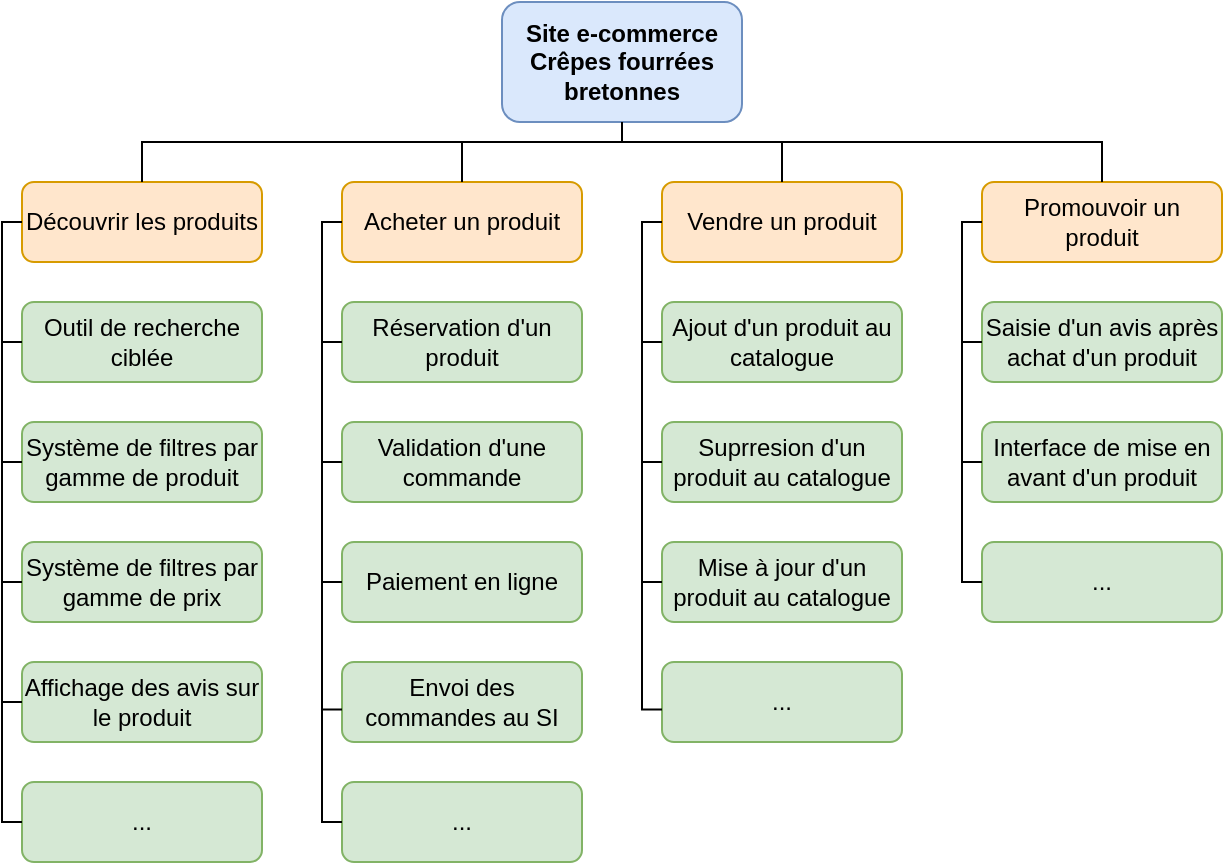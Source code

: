 <mxfile version="20.2.3" type="device" pages="4"><diagram id="FXu1Okgv-GRR500mgokP" name="PBS"><mxGraphModel dx="1185" dy="721" grid="1" gridSize="10" guides="1" tooltips="1" connect="1" arrows="1" fold="1" page="1" pageScale="1" pageWidth="1169" pageHeight="827" math="0" shadow="0"><root><mxCell id="0"/><mxCell id="1" parent="0"/><mxCell id="cLSeuIEjXvJpkNmahDrH-1" value="Site e-commerce Crêpes fourrées bretonnes" style="rounded=1;whiteSpace=wrap;html=1;fillColor=#dae8fc;strokeColor=#6c8ebf;fontStyle=1" vertex="1" parent="1"><mxGeometry x="480" y="110" width="120" height="60" as="geometry"/></mxCell><mxCell id="cLSeuIEjXvJpkNmahDrH-2" value="Découvrir les produits" style="rounded=1;whiteSpace=wrap;html=1;fillColor=#ffe6cc;strokeColor=#d79b00;" vertex="1" parent="1"><mxGeometry x="240" y="200" width="120" height="40" as="geometry"/></mxCell><mxCell id="cLSeuIEjXvJpkNmahDrH-3" value="Acheter un produit" style="rounded=1;whiteSpace=wrap;html=1;fillColor=#ffe6cc;strokeColor=#d79b00;" vertex="1" parent="1"><mxGeometry x="400" y="200" width="120" height="40" as="geometry"/></mxCell><mxCell id="cLSeuIEjXvJpkNmahDrH-4" value="Vendre un produit" style="rounded=1;whiteSpace=wrap;html=1;fillColor=#ffe6cc;strokeColor=#d79b00;" vertex="1" parent="1"><mxGeometry x="560" y="200" width="120" height="40" as="geometry"/></mxCell><mxCell id="cLSeuIEjXvJpkNmahDrH-5" value="Promouvoir un produit" style="rounded=1;whiteSpace=wrap;html=1;fillColor=#ffe6cc;strokeColor=#d79b00;" vertex="1" parent="1"><mxGeometry x="720" y="200" width="120" height="40" as="geometry"/></mxCell><mxCell id="cLSeuIEjXvJpkNmahDrH-6" value="Outil de recherche ciblée" style="rounded=1;whiteSpace=wrap;html=1;fillColor=#d5e8d4;strokeColor=#82b366;" vertex="1" parent="1"><mxGeometry x="240" y="260" width="120" height="40" as="geometry"/></mxCell><mxCell id="cLSeuIEjXvJpkNmahDrH-7" value="Système de filtres par gamme de produit" style="rounded=1;whiteSpace=wrap;html=1;fillColor=#d5e8d4;strokeColor=#82b366;" vertex="1" parent="1"><mxGeometry x="240" y="320" width="120" height="40" as="geometry"/></mxCell><mxCell id="cLSeuIEjXvJpkNmahDrH-10" value="Système de filtres par gamme de prix" style="rounded=1;whiteSpace=wrap;html=1;fillColor=#d5e8d4;strokeColor=#82b366;" vertex="1" parent="1"><mxGeometry x="240" y="380" width="120" height="40" as="geometry"/></mxCell><mxCell id="cLSeuIEjXvJpkNmahDrH-11" value="Réservation d'un produit" style="rounded=1;whiteSpace=wrap;html=1;fillColor=#d5e8d4;strokeColor=#82b366;" vertex="1" parent="1"><mxGeometry x="400" y="260" width="120" height="40" as="geometry"/></mxCell><mxCell id="cLSeuIEjXvJpkNmahDrH-12" value="Validation d'une commande" style="rounded=1;whiteSpace=wrap;html=1;fillColor=#d5e8d4;strokeColor=#82b366;" vertex="1" parent="1"><mxGeometry x="400" y="320" width="120" height="40" as="geometry"/></mxCell><mxCell id="cLSeuIEjXvJpkNmahDrH-13" value="Affichage des avis sur le produit" style="rounded=1;whiteSpace=wrap;html=1;fillColor=#d5e8d4;strokeColor=#82b366;" vertex="1" parent="1"><mxGeometry x="240" y="440" width="120" height="40" as="geometry"/></mxCell><mxCell id="cLSeuIEjXvJpkNmahDrH-14" value="..." style="rounded=1;whiteSpace=wrap;html=1;fillColor=#d5e8d4;strokeColor=#82b366;" vertex="1" parent="1"><mxGeometry x="240" y="500" width="120" height="40" as="geometry"/></mxCell><mxCell id="cLSeuIEjXvJpkNmahDrH-15" value="Paiement en ligne" style="rounded=1;whiteSpace=wrap;html=1;fillColor=#d5e8d4;strokeColor=#82b366;" vertex="1" parent="1"><mxGeometry x="400" y="380" width="120" height="40" as="geometry"/></mxCell><mxCell id="cLSeuIEjXvJpkNmahDrH-16" value="Envoi des commandes au SI" style="rounded=1;whiteSpace=wrap;html=1;fillColor=#d5e8d4;strokeColor=#82b366;" vertex="1" parent="1"><mxGeometry x="400" y="440" width="120" height="40" as="geometry"/></mxCell><mxCell id="cLSeuIEjXvJpkNmahDrH-17" value="Ajout d'un produit au catalogue" style="rounded=1;whiteSpace=wrap;html=1;fillColor=#d5e8d4;strokeColor=#82b366;" vertex="1" parent="1"><mxGeometry x="560" y="260" width="120" height="40" as="geometry"/></mxCell><mxCell id="cLSeuIEjXvJpkNmahDrH-18" value="Suprresion d'un produit au catalogue" style="rounded=1;whiteSpace=wrap;html=1;fillColor=#d5e8d4;strokeColor=#82b366;" vertex="1" parent="1"><mxGeometry x="560" y="320" width="120" height="40" as="geometry"/></mxCell><mxCell id="cLSeuIEjXvJpkNmahDrH-19" value="Mise à jour d'un produit au catalogue" style="rounded=1;whiteSpace=wrap;html=1;fillColor=#d5e8d4;strokeColor=#82b366;" vertex="1" parent="1"><mxGeometry x="560" y="380" width="120" height="40" as="geometry"/></mxCell><mxCell id="cLSeuIEjXvJpkNmahDrH-20" value="..." style="rounded=1;whiteSpace=wrap;html=1;fillColor=#d5e8d4;strokeColor=#82b366;" vertex="1" parent="1"><mxGeometry x="400" y="500" width="120" height="40" as="geometry"/></mxCell><mxCell id="cLSeuIEjXvJpkNmahDrH-21" value="..." style="rounded=1;whiteSpace=wrap;html=1;fillColor=#d5e8d4;strokeColor=#82b366;" vertex="1" parent="1"><mxGeometry x="560" y="440" width="120" height="40" as="geometry"/></mxCell><mxCell id="cLSeuIEjXvJpkNmahDrH-22" value="Saisie d'un avis après achat d'un produit" style="rounded=1;whiteSpace=wrap;html=1;fillColor=#d5e8d4;strokeColor=#82b366;" vertex="1" parent="1"><mxGeometry x="720" y="260" width="120" height="40" as="geometry"/></mxCell><mxCell id="cLSeuIEjXvJpkNmahDrH-23" value="Interface de mise en avant d'un produit" style="rounded=1;whiteSpace=wrap;html=1;fillColor=#d5e8d4;strokeColor=#82b366;" vertex="1" parent="1"><mxGeometry x="720" y="320" width="120" height="40" as="geometry"/></mxCell><mxCell id="cLSeuIEjXvJpkNmahDrH-24" value="..." style="rounded=1;whiteSpace=wrap;html=1;fillColor=#d5e8d4;strokeColor=#82b366;" vertex="1" parent="1"><mxGeometry x="720" y="380" width="120" height="40" as="geometry"/></mxCell><mxCell id="cLSeuIEjXvJpkNmahDrH-30" value="" style="group" vertex="1" connectable="0" parent="1"><mxGeometry x="230" y="220" height="300" as="geometry"/></mxCell><mxCell id="cLSeuIEjXvJpkNmahDrH-25" value="" style="endArrow=none;html=1;rounded=0;exitX=0;exitY=0.5;exitDx=0;exitDy=0;" edge="1" parent="cLSeuIEjXvJpkNmahDrH-30" source="cLSeuIEjXvJpkNmahDrH-6"><mxGeometry width="50" height="50" relative="1" as="geometry"><mxPoint x="10" y="75" as="sourcePoint"/><mxPoint x="10" as="targetPoint"/><Array as="points"><mxPoint y="60"/><mxPoint/></Array></mxGeometry></mxCell><mxCell id="cLSeuIEjXvJpkNmahDrH-26" value="" style="endArrow=none;html=1;rounded=0;exitX=0;exitY=0.5;exitDx=0;exitDy=0;" edge="1" parent="cLSeuIEjXvJpkNmahDrH-30" source="cLSeuIEjXvJpkNmahDrH-7"><mxGeometry width="50" height="50" relative="1" as="geometry"><mxPoint x="10" y="75" as="sourcePoint"/><mxPoint x="10" as="targetPoint"/><Array as="points"><mxPoint y="120"/><mxPoint/></Array></mxGeometry></mxCell><mxCell id="cLSeuIEjXvJpkNmahDrH-27" value="" style="endArrow=none;html=1;rounded=0;exitX=0;exitY=0.5;exitDx=0;exitDy=0;" edge="1" parent="cLSeuIEjXvJpkNmahDrH-30" source="cLSeuIEjXvJpkNmahDrH-10"><mxGeometry width="50" height="50" relative="1" as="geometry"><mxPoint x="10" y="131.25" as="sourcePoint"/><mxPoint x="10" as="targetPoint"/><Array as="points"><mxPoint y="180"/><mxPoint/></Array></mxGeometry></mxCell><mxCell id="cLSeuIEjXvJpkNmahDrH-28" value="" style="endArrow=none;html=1;rounded=0;exitX=0;exitY=0.5;exitDx=0;exitDy=0;" edge="1" parent="cLSeuIEjXvJpkNmahDrH-30" source="cLSeuIEjXvJpkNmahDrH-13"><mxGeometry width="50" height="50" relative="1" as="geometry"><mxPoint x="10" y="187.5" as="sourcePoint"/><mxPoint x="10" as="targetPoint"/><Array as="points"><mxPoint y="240"/><mxPoint/></Array></mxGeometry></mxCell><mxCell id="cLSeuIEjXvJpkNmahDrH-29" value="" style="endArrow=none;html=1;rounded=0;exitX=0;exitY=0.5;exitDx=0;exitDy=0;" edge="1" parent="cLSeuIEjXvJpkNmahDrH-30" source="cLSeuIEjXvJpkNmahDrH-14"><mxGeometry width="50" height="50" relative="1" as="geometry"><mxPoint x="10" y="243.75" as="sourcePoint"/><mxPoint x="10" as="targetPoint"/><Array as="points"><mxPoint y="300"/><mxPoint/></Array></mxGeometry></mxCell><mxCell id="cLSeuIEjXvJpkNmahDrH-31" value="" style="group" vertex="1" connectable="0" parent="1"><mxGeometry x="390" y="220" height="300" as="geometry"/></mxCell><mxCell id="cLSeuIEjXvJpkNmahDrH-32" value="" style="endArrow=none;html=1;rounded=0;exitX=0;exitY=0.5;exitDx=0;exitDy=0;" edge="1" parent="cLSeuIEjXvJpkNmahDrH-31" source="cLSeuIEjXvJpkNmahDrH-11"><mxGeometry width="50" height="50" relative="1" as="geometry"><mxPoint x="10" y="75" as="sourcePoint"/><mxPoint x="10" as="targetPoint"/><Array as="points"><mxPoint y="60"/><mxPoint/></Array></mxGeometry></mxCell><mxCell id="cLSeuIEjXvJpkNmahDrH-33" value="" style="endArrow=none;html=1;rounded=0;exitX=0;exitY=0.5;exitDx=0;exitDy=0;" edge="1" parent="cLSeuIEjXvJpkNmahDrH-31" source="cLSeuIEjXvJpkNmahDrH-12"><mxGeometry width="50" height="50" relative="1" as="geometry"><mxPoint x="10" y="75" as="sourcePoint"/><mxPoint x="10" as="targetPoint"/><Array as="points"><mxPoint y="120"/><mxPoint/></Array></mxGeometry></mxCell><mxCell id="cLSeuIEjXvJpkNmahDrH-34" value="" style="endArrow=none;html=1;rounded=0;exitX=0;exitY=0.5;exitDx=0;exitDy=0;" edge="1" parent="cLSeuIEjXvJpkNmahDrH-31" source="cLSeuIEjXvJpkNmahDrH-15"><mxGeometry width="50" height="50" relative="1" as="geometry"><mxPoint x="10" y="131.25" as="sourcePoint"/><mxPoint x="10" as="targetPoint"/><Array as="points"><mxPoint y="180"/><mxPoint/></Array></mxGeometry></mxCell><mxCell id="cLSeuIEjXvJpkNmahDrH-35" value="" style="endArrow=none;html=1;rounded=0;" edge="1" parent="cLSeuIEjXvJpkNmahDrH-31"><mxGeometry width="50" height="50" relative="1" as="geometry"><mxPoint x="10" y="243.75" as="sourcePoint"/><mxPoint x="10" as="targetPoint"/><Array as="points"><mxPoint y="243.75"/><mxPoint/></Array></mxGeometry></mxCell><mxCell id="cLSeuIEjXvJpkNmahDrH-36" value="" style="endArrow=none;html=1;rounded=0;exitX=0;exitY=0.5;exitDx=0;exitDy=0;" edge="1" parent="cLSeuIEjXvJpkNmahDrH-31" source="cLSeuIEjXvJpkNmahDrH-20"><mxGeometry width="50" height="50" relative="1" as="geometry"><mxPoint x="10" y="243.75" as="sourcePoint"/><mxPoint x="10" as="targetPoint"/><Array as="points"><mxPoint y="300"/><mxPoint/></Array></mxGeometry></mxCell><mxCell id="cLSeuIEjXvJpkNmahDrH-37" value="" style="group" vertex="1" connectable="0" parent="1"><mxGeometry x="550" y="220" height="300" as="geometry"/></mxCell><mxCell id="cLSeuIEjXvJpkNmahDrH-43" value="" style="group" vertex="1" connectable="0" parent="cLSeuIEjXvJpkNmahDrH-37"><mxGeometry height="243.75" as="geometry"/></mxCell><mxCell id="cLSeuIEjXvJpkNmahDrH-38" value="" style="endArrow=none;html=1;rounded=0;exitX=0;exitY=0.5;exitDx=0;exitDy=0;" edge="1" parent="cLSeuIEjXvJpkNmahDrH-43" source="cLSeuIEjXvJpkNmahDrH-17"><mxGeometry width="50" height="50" relative="1" as="geometry"><mxPoint x="10" y="75" as="sourcePoint"/><mxPoint x="10" as="targetPoint"/><Array as="points"><mxPoint y="60"/><mxPoint/></Array></mxGeometry></mxCell><mxCell id="cLSeuIEjXvJpkNmahDrH-39" value="" style="endArrow=none;html=1;rounded=0;exitX=0;exitY=0.5;exitDx=0;exitDy=0;" edge="1" parent="cLSeuIEjXvJpkNmahDrH-43" source="cLSeuIEjXvJpkNmahDrH-18"><mxGeometry width="50" height="50" relative="1" as="geometry"><mxPoint x="10" y="75" as="sourcePoint"/><mxPoint x="10" as="targetPoint"/><Array as="points"><mxPoint y="120"/><mxPoint/></Array></mxGeometry></mxCell><mxCell id="cLSeuIEjXvJpkNmahDrH-40" value="" style="endArrow=none;html=1;rounded=0;exitX=0;exitY=0.5;exitDx=0;exitDy=0;" edge="1" parent="cLSeuIEjXvJpkNmahDrH-43" source="cLSeuIEjXvJpkNmahDrH-19"><mxGeometry width="50" height="50" relative="1" as="geometry"><mxPoint x="10" y="131.25" as="sourcePoint"/><mxPoint x="10" as="targetPoint"/><Array as="points"><mxPoint y="180"/><mxPoint/></Array></mxGeometry></mxCell><mxCell id="cLSeuIEjXvJpkNmahDrH-41" value="" style="endArrow=none;html=1;rounded=0;" edge="1" parent="cLSeuIEjXvJpkNmahDrH-43"><mxGeometry width="50" height="50" relative="1" as="geometry"><mxPoint x="10" y="243.75" as="sourcePoint"/><mxPoint x="10" as="targetPoint"/><Array as="points"><mxPoint y="243.75"/><mxPoint/></Array></mxGeometry></mxCell><mxCell id="cLSeuIEjXvJpkNmahDrH-44" value="" style="group" vertex="1" connectable="0" parent="1"><mxGeometry x="710" y="220" height="240" as="geometry"/></mxCell><mxCell id="cLSeuIEjXvJpkNmahDrH-45" value="" style="endArrow=none;html=1;rounded=0;exitX=0;exitY=0.5;exitDx=0;exitDy=0;" edge="1" parent="cLSeuIEjXvJpkNmahDrH-44" source="cLSeuIEjXvJpkNmahDrH-22"><mxGeometry width="50" height="50" relative="1" as="geometry"><mxPoint x="10" y="73.846" as="sourcePoint"/><mxPoint x="10" as="targetPoint"/><Array as="points"><mxPoint y="60"/><mxPoint/></Array></mxGeometry></mxCell><mxCell id="cLSeuIEjXvJpkNmahDrH-46" value="" style="endArrow=none;html=1;rounded=0;exitX=0;exitY=0.5;exitDx=0;exitDy=0;" edge="1" parent="cLSeuIEjXvJpkNmahDrH-44" source="cLSeuIEjXvJpkNmahDrH-23"><mxGeometry width="50" height="50" relative="1" as="geometry"><mxPoint x="10" y="73.846" as="sourcePoint"/><mxPoint x="10" as="targetPoint"/><Array as="points"><mxPoint y="120"/><mxPoint/></Array></mxGeometry></mxCell><mxCell id="cLSeuIEjXvJpkNmahDrH-47" value="" style="endArrow=none;html=1;rounded=0;exitX=0;exitY=0.5;exitDx=0;exitDy=0;" edge="1" parent="cLSeuIEjXvJpkNmahDrH-44" source="cLSeuIEjXvJpkNmahDrH-24"><mxGeometry width="50" height="50" relative="1" as="geometry"><mxPoint x="10" y="129.231" as="sourcePoint"/><mxPoint x="10" as="targetPoint"/><Array as="points"><mxPoint y="180"/><mxPoint/></Array></mxGeometry></mxCell><mxCell id="cLSeuIEjXvJpkNmahDrH-49" value="" style="endArrow=none;html=1;rounded=0;exitX=0.5;exitY=0;exitDx=0;exitDy=0;" edge="1" parent="1" source="cLSeuIEjXvJpkNmahDrH-2"><mxGeometry width="50" height="50" relative="1" as="geometry"><mxPoint x="490" y="220" as="sourcePoint"/><mxPoint x="540" y="170" as="targetPoint"/><Array as="points"><mxPoint x="300" y="180"/><mxPoint x="540" y="180"/></Array></mxGeometry></mxCell><mxCell id="cLSeuIEjXvJpkNmahDrH-50" value="" style="endArrow=none;html=1;rounded=0;exitX=0.5;exitY=0;exitDx=0;exitDy=0;entryX=0.5;entryY=1;entryDx=0;entryDy=0;" edge="1" parent="1" source="cLSeuIEjXvJpkNmahDrH-3" target="cLSeuIEjXvJpkNmahDrH-1"><mxGeometry width="50" height="50" relative="1" as="geometry"><mxPoint x="310" y="210.0" as="sourcePoint"/><mxPoint x="550" y="180.0" as="targetPoint"/><Array as="points"><mxPoint x="460" y="180"/><mxPoint x="540" y="180"/></Array></mxGeometry></mxCell><mxCell id="cLSeuIEjXvJpkNmahDrH-51" value="" style="endArrow=none;html=1;rounded=0;exitX=0.5;exitY=0;exitDx=0;exitDy=0;entryX=0.5;entryY=1;entryDx=0;entryDy=0;" edge="1" parent="1" source="cLSeuIEjXvJpkNmahDrH-4" target="cLSeuIEjXvJpkNmahDrH-1"><mxGeometry width="50" height="50" relative="1" as="geometry"><mxPoint x="470" y="210.0" as="sourcePoint"/><mxPoint x="550" y="180.0" as="targetPoint"/><Array as="points"><mxPoint x="620" y="180"/><mxPoint x="540" y="180"/></Array></mxGeometry></mxCell><mxCell id="cLSeuIEjXvJpkNmahDrH-52" value="" style="endArrow=none;html=1;rounded=0;exitX=0.5;exitY=0;exitDx=0;exitDy=0;entryX=0.5;entryY=1;entryDx=0;entryDy=0;" edge="1" parent="1" source="cLSeuIEjXvJpkNmahDrH-5" target="cLSeuIEjXvJpkNmahDrH-1"><mxGeometry width="50" height="50" relative="1" as="geometry"><mxPoint x="310" y="210.0" as="sourcePoint"/><mxPoint x="550" y="180.0" as="targetPoint"/><Array as="points"><mxPoint x="780" y="180"/><mxPoint x="540" y="180"/></Array></mxGeometry></mxCell></root></mxGraphModel></diagram><diagram name="PBS2" id="t1RvUasrUrlNLqk_KX1j"><mxGraphModel dx="1422" dy="865" grid="1" gridSize="10" guides="1" tooltips="1" connect="1" arrows="1" fold="1" page="1" pageScale="1" pageWidth="1169" pageHeight="827" math="0" shadow="0"><root><mxCell id="hCXJ6ah9IToAHtxOzkjL-0"/><mxCell id="hCXJ6ah9IToAHtxOzkjL-1" parent="hCXJ6ah9IToAHtxOzkjL-0"/><mxCell id="hCXJ6ah9IToAHtxOzkjL-2" value="Site e-commerce Crêpes fourrées bretonnes" style="rounded=1;whiteSpace=wrap;html=1;fillColor=#dae8fc;strokeColor=#6c8ebf;fontStyle=1" vertex="1" parent="hCXJ6ah9IToAHtxOzkjL-1"><mxGeometry x="480" y="110" width="120" height="60" as="geometry"/></mxCell><mxCell id="hCXJ6ah9IToAHtxOzkjL-3" value="Page d'accueil" style="rounded=1;whiteSpace=wrap;html=1;fillColor=#ffe6cc;strokeColor=#d79b00;" vertex="1" parent="hCXJ6ah9IToAHtxOzkjL-1"><mxGeometry x="240" y="200" width="120" height="40" as="geometry"/></mxCell><mxCell id="hCXJ6ah9IToAHtxOzkjL-4" value="Catalogue" style="rounded=1;whiteSpace=wrap;html=1;fillColor=#ffe6cc;strokeColor=#d79b00;" vertex="1" parent="hCXJ6ah9IToAHtxOzkjL-1"><mxGeometry x="400" y="200" width="120" height="40" as="geometry"/></mxCell><mxCell id="hCXJ6ah9IToAHtxOzkjL-5" value="Moteur de recherche" style="rounded=1;whiteSpace=wrap;html=1;fillColor=#ffe6cc;strokeColor=#d79b00;" vertex="1" parent="hCXJ6ah9IToAHtxOzkjL-1"><mxGeometry x="560" y="200" width="120" height="40" as="geometry"/></mxCell><mxCell id="hCXJ6ah9IToAHtxOzkjL-6" value="Système de paiement" style="rounded=1;whiteSpace=wrap;html=1;fillColor=#ffe6cc;strokeColor=#d79b00;" vertex="1" parent="hCXJ6ah9IToAHtxOzkjL-1"><mxGeometry x="720" y="200" width="120" height="40" as="geometry"/></mxCell><mxCell id="hCXJ6ah9IToAHtxOzkjL-7" value="Les nouveautés" style="rounded=1;whiteSpace=wrap;html=1;fillColor=#d5e8d4;strokeColor=#82b366;" vertex="1" parent="hCXJ6ah9IToAHtxOzkjL-1"><mxGeometry x="240" y="260" width="120" height="40" as="geometry"/></mxCell><mxCell id="hCXJ6ah9IToAHtxOzkjL-8" value="Les offres du moment" style="rounded=1;whiteSpace=wrap;html=1;fillColor=#d5e8d4;strokeColor=#82b366;" vertex="1" parent="hCXJ6ah9IToAHtxOzkjL-1"><mxGeometry x="240" y="320" width="120" height="40" as="geometry"/></mxCell><mxCell id="hCXJ6ah9IToAHtxOzkjL-9" value="Les meilleures ventes" style="rounded=1;whiteSpace=wrap;html=1;fillColor=#d5e8d4;strokeColor=#82b366;" vertex="1" parent="hCXJ6ah9IToAHtxOzkjL-1"><mxGeometry x="240" y="380" width="120" height="40" as="geometry"/></mxCell><mxCell id="hCXJ6ah9IToAHtxOzkjL-10" value="Réserver dun produit" style="rounded=1;whiteSpace=wrap;html=1;fillColor=#d5e8d4;strokeColor=#82b366;" vertex="1" parent="hCXJ6ah9IToAHtxOzkjL-1"><mxGeometry x="400" y="260" width="120" height="40" as="geometry"/></mxCell><mxCell id="hCXJ6ah9IToAHtxOzkjL-11" value="Ajout d'un produit" style="rounded=1;whiteSpace=wrap;html=1;fillColor=#d5e8d4;strokeColor=#82b366;" vertex="1" parent="hCXJ6ah9IToAHtxOzkjL-1"><mxGeometry x="400" y="320" width="120" height="40" as="geometry"/></mxCell><mxCell id="hCXJ6ah9IToAHtxOzkjL-12" value="Les meilleurs avis" style="rounded=1;whiteSpace=wrap;html=1;fillColor=#d5e8d4;strokeColor=#82b366;" vertex="1" parent="hCXJ6ah9IToAHtxOzkjL-1"><mxGeometry x="240" y="440" width="120" height="40" as="geometry"/></mxCell><mxCell id="hCXJ6ah9IToAHtxOzkjL-13" value="..." style="rounded=1;whiteSpace=wrap;html=1;fillColor=#d5e8d4;strokeColor=#82b366;" vertex="1" parent="hCXJ6ah9IToAHtxOzkjL-1"><mxGeometry x="240" y="500" width="120" height="40" as="geometry"/></mxCell><mxCell id="hCXJ6ah9IToAHtxOzkjL-14" value="Suppression d'un produit" style="rounded=1;whiteSpace=wrap;html=1;fillColor=#d5e8d4;strokeColor=#82b366;" vertex="1" parent="hCXJ6ah9IToAHtxOzkjL-1"><mxGeometry x="400" y="380" width="120" height="40" as="geometry"/></mxCell><mxCell id="hCXJ6ah9IToAHtxOzkjL-15" value="Mise à jour d'un produit au catalogue" style="rounded=1;whiteSpace=wrap;html=1;fillColor=#d5e8d4;strokeColor=#82b366;" vertex="1" parent="hCXJ6ah9IToAHtxOzkjL-1"><mxGeometry x="400" y="440" width="120" height="40" as="geometry"/></mxCell><mxCell id="hCXJ6ah9IToAHtxOzkjL-16" value="Outil de recherche ciblée" style="rounded=1;whiteSpace=wrap;html=1;fillColor=#d5e8d4;strokeColor=#82b366;" vertex="1" parent="hCXJ6ah9IToAHtxOzkjL-1"><mxGeometry x="560" y="260" width="120" height="40" as="geometry"/></mxCell><mxCell id="hCXJ6ah9IToAHtxOzkjL-17" value="Système de filtres par gamme de produit" style="rounded=1;whiteSpace=wrap;html=1;fillColor=#d5e8d4;strokeColor=#82b366;" vertex="1" parent="hCXJ6ah9IToAHtxOzkjL-1"><mxGeometry x="560" y="320" width="120" height="40" as="geometry"/></mxCell><mxCell id="hCXJ6ah9IToAHtxOzkjL-18" value="Système de filtres par gamme de prix" style="rounded=1;whiteSpace=wrap;html=1;fillColor=#d5e8d4;strokeColor=#82b366;" vertex="1" parent="hCXJ6ah9IToAHtxOzkjL-1"><mxGeometry x="560" y="380" width="120" height="40" as="geometry"/></mxCell><mxCell id="hCXJ6ah9IToAHtxOzkjL-19" value="..." style="rounded=1;whiteSpace=wrap;html=1;fillColor=#d5e8d4;strokeColor=#82b366;" vertex="1" parent="hCXJ6ah9IToAHtxOzkjL-1"><mxGeometry x="400" y="500" width="120" height="40" as="geometry"/></mxCell><mxCell id="hCXJ6ah9IToAHtxOzkjL-20" value="..." style="rounded=1;whiteSpace=wrap;html=1;fillColor=#d5e8d4;strokeColor=#82b366;" vertex="1" parent="hCXJ6ah9IToAHtxOzkjL-1"><mxGeometry x="560" y="440" width="120" height="40" as="geometry"/></mxCell><mxCell id="hCXJ6ah9IToAHtxOzkjL-21" value="Paiement en ligne sécurisé" style="rounded=1;whiteSpace=wrap;html=1;fillColor=#d5e8d4;strokeColor=#82b366;" vertex="1" parent="hCXJ6ah9IToAHtxOzkjL-1"><mxGeometry x="720" y="260" width="120" height="40" as="geometry"/></mxCell><mxCell id="hCXJ6ah9IToAHtxOzkjL-22" value="Paiement par virement bancaire" style="rounded=1;whiteSpace=wrap;html=1;fillColor=#d5e8d4;strokeColor=#82b366;" vertex="1" parent="hCXJ6ah9IToAHtxOzkjL-1"><mxGeometry x="720" y="320" width="120" height="40" as="geometry"/></mxCell><mxCell id="hCXJ6ah9IToAHtxOzkjL-23" value="..." style="rounded=1;whiteSpace=wrap;html=1;fillColor=#d5e8d4;strokeColor=#82b366;" vertex="1" parent="hCXJ6ah9IToAHtxOzkjL-1"><mxGeometry x="720" y="380" width="120" height="40" as="geometry"/></mxCell><mxCell id="hCXJ6ah9IToAHtxOzkjL-24" value="" style="group" vertex="1" connectable="0" parent="hCXJ6ah9IToAHtxOzkjL-1"><mxGeometry x="230" y="220" height="300" as="geometry"/></mxCell><mxCell id="hCXJ6ah9IToAHtxOzkjL-25" value="" style="endArrow=none;html=1;rounded=0;exitX=0;exitY=0.5;exitDx=0;exitDy=0;" edge="1" parent="hCXJ6ah9IToAHtxOzkjL-24" source="hCXJ6ah9IToAHtxOzkjL-7"><mxGeometry width="50" height="50" relative="1" as="geometry"><mxPoint x="10" y="75" as="sourcePoint"/><mxPoint x="10" as="targetPoint"/><Array as="points"><mxPoint y="60"/><mxPoint/></Array></mxGeometry></mxCell><mxCell id="hCXJ6ah9IToAHtxOzkjL-26" value="" style="endArrow=none;html=1;rounded=0;exitX=0;exitY=0.5;exitDx=0;exitDy=0;" edge="1" parent="hCXJ6ah9IToAHtxOzkjL-24" source="hCXJ6ah9IToAHtxOzkjL-8"><mxGeometry width="50" height="50" relative="1" as="geometry"><mxPoint x="10" y="75" as="sourcePoint"/><mxPoint x="10" as="targetPoint"/><Array as="points"><mxPoint y="120"/><mxPoint/></Array></mxGeometry></mxCell><mxCell id="hCXJ6ah9IToAHtxOzkjL-27" value="" style="endArrow=none;html=1;rounded=0;exitX=0;exitY=0.5;exitDx=0;exitDy=0;" edge="1" parent="hCXJ6ah9IToAHtxOzkjL-24" source="hCXJ6ah9IToAHtxOzkjL-9"><mxGeometry width="50" height="50" relative="1" as="geometry"><mxPoint x="10" y="131.25" as="sourcePoint"/><mxPoint x="10" as="targetPoint"/><Array as="points"><mxPoint y="180"/><mxPoint/></Array></mxGeometry></mxCell><mxCell id="hCXJ6ah9IToAHtxOzkjL-28" value="" style="endArrow=none;html=1;rounded=0;exitX=0;exitY=0.5;exitDx=0;exitDy=0;" edge="1" parent="hCXJ6ah9IToAHtxOzkjL-24" source="hCXJ6ah9IToAHtxOzkjL-12"><mxGeometry width="50" height="50" relative="1" as="geometry"><mxPoint x="10" y="187.5" as="sourcePoint"/><mxPoint x="10" as="targetPoint"/><Array as="points"><mxPoint y="240"/><mxPoint/></Array></mxGeometry></mxCell><mxCell id="hCXJ6ah9IToAHtxOzkjL-29" value="" style="endArrow=none;html=1;rounded=0;exitX=0;exitY=0.5;exitDx=0;exitDy=0;" edge="1" parent="hCXJ6ah9IToAHtxOzkjL-24" source="hCXJ6ah9IToAHtxOzkjL-13"><mxGeometry width="50" height="50" relative="1" as="geometry"><mxPoint x="10" y="243.75" as="sourcePoint"/><mxPoint x="10" as="targetPoint"/><Array as="points"><mxPoint y="300"/><mxPoint/></Array></mxGeometry></mxCell><mxCell id="hCXJ6ah9IToAHtxOzkjL-30" value="" style="group" vertex="1" connectable="0" parent="hCXJ6ah9IToAHtxOzkjL-1"><mxGeometry x="390" y="220" height="300" as="geometry"/></mxCell><mxCell id="hCXJ6ah9IToAHtxOzkjL-31" value="" style="endArrow=none;html=1;rounded=0;exitX=0;exitY=0.5;exitDx=0;exitDy=0;" edge="1" parent="hCXJ6ah9IToAHtxOzkjL-30" source="hCXJ6ah9IToAHtxOzkjL-10"><mxGeometry width="50" height="50" relative="1" as="geometry"><mxPoint x="10" y="75" as="sourcePoint"/><mxPoint x="10" as="targetPoint"/><Array as="points"><mxPoint y="60"/><mxPoint/></Array></mxGeometry></mxCell><mxCell id="hCXJ6ah9IToAHtxOzkjL-32" value="" style="endArrow=none;html=1;rounded=0;exitX=0;exitY=0.5;exitDx=0;exitDy=0;" edge="1" parent="hCXJ6ah9IToAHtxOzkjL-30" source="hCXJ6ah9IToAHtxOzkjL-11"><mxGeometry width="50" height="50" relative="1" as="geometry"><mxPoint x="10" y="75" as="sourcePoint"/><mxPoint x="10" as="targetPoint"/><Array as="points"><mxPoint y="120"/><mxPoint/></Array></mxGeometry></mxCell><mxCell id="hCXJ6ah9IToAHtxOzkjL-33" value="" style="endArrow=none;html=1;rounded=0;exitX=0;exitY=0.5;exitDx=0;exitDy=0;" edge="1" parent="hCXJ6ah9IToAHtxOzkjL-30" source="hCXJ6ah9IToAHtxOzkjL-14"><mxGeometry width="50" height="50" relative="1" as="geometry"><mxPoint x="10" y="131.25" as="sourcePoint"/><mxPoint x="10" as="targetPoint"/><Array as="points"><mxPoint y="180"/><mxPoint/></Array></mxGeometry></mxCell><mxCell id="hCXJ6ah9IToAHtxOzkjL-34" value="" style="endArrow=none;html=1;rounded=0;" edge="1" parent="hCXJ6ah9IToAHtxOzkjL-30"><mxGeometry width="50" height="50" relative="1" as="geometry"><mxPoint x="10" y="243.75" as="sourcePoint"/><mxPoint x="10" as="targetPoint"/><Array as="points"><mxPoint y="243.75"/><mxPoint/></Array></mxGeometry></mxCell><mxCell id="hCXJ6ah9IToAHtxOzkjL-35" value="" style="endArrow=none;html=1;rounded=0;exitX=0;exitY=0.5;exitDx=0;exitDy=0;" edge="1" parent="hCXJ6ah9IToAHtxOzkjL-30" source="hCXJ6ah9IToAHtxOzkjL-19"><mxGeometry width="50" height="50" relative="1" as="geometry"><mxPoint x="10" y="243.75" as="sourcePoint"/><mxPoint x="10" as="targetPoint"/><Array as="points"><mxPoint y="300"/><mxPoint/></Array></mxGeometry></mxCell><mxCell id="hCXJ6ah9IToAHtxOzkjL-36" value="" style="group" vertex="1" connectable="0" parent="hCXJ6ah9IToAHtxOzkjL-1"><mxGeometry x="550" y="220" height="300" as="geometry"/></mxCell><mxCell id="hCXJ6ah9IToAHtxOzkjL-37" value="" style="group" vertex="1" connectable="0" parent="hCXJ6ah9IToAHtxOzkjL-36"><mxGeometry height="243.75" as="geometry"/></mxCell><mxCell id="hCXJ6ah9IToAHtxOzkjL-38" value="" style="endArrow=none;html=1;rounded=0;exitX=0;exitY=0.5;exitDx=0;exitDy=0;" edge="1" parent="hCXJ6ah9IToAHtxOzkjL-37" source="hCXJ6ah9IToAHtxOzkjL-16"><mxGeometry width="50" height="50" relative="1" as="geometry"><mxPoint x="10" y="75" as="sourcePoint"/><mxPoint x="10" as="targetPoint"/><Array as="points"><mxPoint y="60"/><mxPoint/></Array></mxGeometry></mxCell><mxCell id="hCXJ6ah9IToAHtxOzkjL-39" value="" style="endArrow=none;html=1;rounded=0;exitX=0;exitY=0.5;exitDx=0;exitDy=0;" edge="1" parent="hCXJ6ah9IToAHtxOzkjL-37" source="hCXJ6ah9IToAHtxOzkjL-17"><mxGeometry width="50" height="50" relative="1" as="geometry"><mxPoint x="10" y="75" as="sourcePoint"/><mxPoint x="10" as="targetPoint"/><Array as="points"><mxPoint y="120"/><mxPoint/></Array></mxGeometry></mxCell><mxCell id="hCXJ6ah9IToAHtxOzkjL-40" value="" style="endArrow=none;html=1;rounded=0;exitX=0;exitY=0.5;exitDx=0;exitDy=0;" edge="1" parent="hCXJ6ah9IToAHtxOzkjL-37" source="hCXJ6ah9IToAHtxOzkjL-18"><mxGeometry width="50" height="50" relative="1" as="geometry"><mxPoint x="10" y="131.25" as="sourcePoint"/><mxPoint x="10" as="targetPoint"/><Array as="points"><mxPoint y="180"/><mxPoint/></Array></mxGeometry></mxCell><mxCell id="hCXJ6ah9IToAHtxOzkjL-41" value="" style="endArrow=none;html=1;rounded=0;" edge="1" parent="hCXJ6ah9IToAHtxOzkjL-37"><mxGeometry width="50" height="50" relative="1" as="geometry"><mxPoint x="10" y="243.75" as="sourcePoint"/><mxPoint x="10" as="targetPoint"/><Array as="points"><mxPoint y="243.75"/><mxPoint/></Array></mxGeometry></mxCell><mxCell id="hCXJ6ah9IToAHtxOzkjL-42" value="" style="group" vertex="1" connectable="0" parent="hCXJ6ah9IToAHtxOzkjL-1"><mxGeometry x="710" y="220" height="240" as="geometry"/></mxCell><mxCell id="hCXJ6ah9IToAHtxOzkjL-43" value="" style="endArrow=none;html=1;rounded=0;exitX=0;exitY=0.5;exitDx=0;exitDy=0;" edge="1" parent="hCXJ6ah9IToAHtxOzkjL-42" source="hCXJ6ah9IToAHtxOzkjL-21"><mxGeometry width="50" height="50" relative="1" as="geometry"><mxPoint x="10" y="73.846" as="sourcePoint"/><mxPoint x="10" as="targetPoint"/><Array as="points"><mxPoint y="60"/><mxPoint/></Array></mxGeometry></mxCell><mxCell id="hCXJ6ah9IToAHtxOzkjL-44" value="" style="endArrow=none;html=1;rounded=0;exitX=0;exitY=0.5;exitDx=0;exitDy=0;" edge="1" parent="hCXJ6ah9IToAHtxOzkjL-42" source="hCXJ6ah9IToAHtxOzkjL-22"><mxGeometry width="50" height="50" relative="1" as="geometry"><mxPoint x="10" y="73.846" as="sourcePoint"/><mxPoint x="10" as="targetPoint"/><Array as="points"><mxPoint y="120"/><mxPoint/></Array></mxGeometry></mxCell><mxCell id="hCXJ6ah9IToAHtxOzkjL-45" value="" style="endArrow=none;html=1;rounded=0;exitX=0;exitY=0.5;exitDx=0;exitDy=0;" edge="1" parent="hCXJ6ah9IToAHtxOzkjL-42" source="hCXJ6ah9IToAHtxOzkjL-23"><mxGeometry width="50" height="50" relative="1" as="geometry"><mxPoint x="10" y="129.231" as="sourcePoint"/><mxPoint x="10" as="targetPoint"/><Array as="points"><mxPoint y="180"/><mxPoint/></Array></mxGeometry></mxCell><mxCell id="hCXJ6ah9IToAHtxOzkjL-46" value="" style="endArrow=none;html=1;rounded=0;exitX=0.5;exitY=0;exitDx=0;exitDy=0;" edge="1" parent="hCXJ6ah9IToAHtxOzkjL-1" source="hCXJ6ah9IToAHtxOzkjL-3"><mxGeometry width="50" height="50" relative="1" as="geometry"><mxPoint x="490" y="220" as="sourcePoint"/><mxPoint x="540" y="170" as="targetPoint"/><Array as="points"><mxPoint x="300" y="180"/><mxPoint x="540" y="180"/></Array></mxGeometry></mxCell><mxCell id="hCXJ6ah9IToAHtxOzkjL-47" value="" style="endArrow=none;html=1;rounded=0;exitX=0.5;exitY=0;exitDx=0;exitDy=0;entryX=0.5;entryY=1;entryDx=0;entryDy=0;" edge="1" parent="hCXJ6ah9IToAHtxOzkjL-1" source="hCXJ6ah9IToAHtxOzkjL-4" target="hCXJ6ah9IToAHtxOzkjL-2"><mxGeometry width="50" height="50" relative="1" as="geometry"><mxPoint x="310" y="210.0" as="sourcePoint"/><mxPoint x="550" y="180.0" as="targetPoint"/><Array as="points"><mxPoint x="460" y="180"/><mxPoint x="540" y="180"/></Array></mxGeometry></mxCell><mxCell id="hCXJ6ah9IToAHtxOzkjL-48" value="" style="endArrow=none;html=1;rounded=0;exitX=0.5;exitY=0;exitDx=0;exitDy=0;entryX=0.5;entryY=1;entryDx=0;entryDy=0;" edge="1" parent="hCXJ6ah9IToAHtxOzkjL-1" source="hCXJ6ah9IToAHtxOzkjL-5" target="hCXJ6ah9IToAHtxOzkjL-2"><mxGeometry width="50" height="50" relative="1" as="geometry"><mxPoint x="470" y="210.0" as="sourcePoint"/><mxPoint x="550" y="180.0" as="targetPoint"/><Array as="points"><mxPoint x="620" y="180"/><mxPoint x="540" y="180"/></Array></mxGeometry></mxCell><mxCell id="hCXJ6ah9IToAHtxOzkjL-49" value="" style="endArrow=none;html=1;rounded=0;exitX=0.5;exitY=0;exitDx=0;exitDy=0;entryX=0.5;entryY=1;entryDx=0;entryDy=0;" edge="1" parent="hCXJ6ah9IToAHtxOzkjL-1" source="hCXJ6ah9IToAHtxOzkjL-6" target="hCXJ6ah9IToAHtxOzkjL-2"><mxGeometry width="50" height="50" relative="1" as="geometry"><mxPoint x="310" y="210.0" as="sourcePoint"/><mxPoint x="550" y="180.0" as="targetPoint"/><Array as="points"><mxPoint x="780" y="180"/><mxPoint x="540" y="180"/></Array></mxGeometry></mxCell></root></mxGraphModel></diagram><diagram id="XSpR72AKOjL8eYAvC5zW" name="WBS"><mxGraphModel dx="2031" dy="1236" grid="1" gridSize="10" guides="1" tooltips="1" connect="1" arrows="1" fold="1" page="1" pageScale="1" pageWidth="1169" pageHeight="827" math="0" shadow="0"><root><mxCell id="0"/><mxCell id="1" parent="0"/><mxCell id="-4yCsC8vBGk0nl600IIT-59" value="" style="group" vertex="1" connectable="0" parent="1"><mxGeometry x="50" y="120" width="1080" height="550" as="geometry"/></mxCell><mxCell id="3ECxRd4NNSueJi2v8kOx-1" value="1.0 - Site e-commerce Crêpes fourrées bretonnes" style="rounded=1;whiteSpace=wrap;html=1;fillColor=#dae8fc;strokeColor=#6c8ebf;fontStyle=1" vertex="1" parent="-4yCsC8vBGk0nl600IIT-59"><mxGeometry x="465" width="150" height="60" as="geometry"/></mxCell><mxCell id="-4yCsC8vBGk0nl600IIT-54" value="" style="group" vertex="1" connectable="0" parent="-4yCsC8vBGk0nl600IIT-59"><mxGeometry y="90" width="1080" height="460" as="geometry"/></mxCell><mxCell id="nJ9U4b6RbUNiHlzQXqgx-1" value="2.0 - Conception" style="rounded=1;whiteSpace=wrap;html=1;fillColor=#ffe6cc;strokeColor=#d79b00;" vertex="1" parent="-4yCsC8vBGk0nl600IIT-54"><mxGeometry x="10" width="120" height="40" as="geometry"/></mxCell><mxCell id="-4yCsC8vBGk0nl600IIT-1" value="2.1 - Définir le design" style="rounded=1;whiteSpace=wrap;html=1;fillColor=#d5e8d4;strokeColor=#82b366;" vertex="1" parent="-4yCsC8vBGk0nl600IIT-54"><mxGeometry x="30" y="60" width="120" height="40" as="geometry"/></mxCell><mxCell id="-4yCsC8vBGk0nl600IIT-2" value="2.2 - Réaliser le design HTML / CSS" style="rounded=1;whiteSpace=wrap;html=1;fillColor=#d5e8d4;strokeColor=#82b366;" vertex="1" parent="-4yCsC8vBGk0nl600IIT-54"><mxGeometry x="30" y="360" width="120" height="40" as="geometry"/></mxCell><mxCell id="-4yCsC8vBGk0nl600IIT-3" value="2.3 - Valider le design" style="rounded=1;whiteSpace=wrap;html=1;fillColor=#d5e8d4;strokeColor=#82b366;" vertex="1" parent="-4yCsC8vBGk0nl600IIT-54"><mxGeometry x="30" y="420" width="120" height="40" as="geometry"/></mxCell><mxCell id="-4yCsC8vBGk0nl600IIT-4" value="2.2 - Réaliser les mock-up" style="rounded=1;whiteSpace=wrap;html=1;fillColor=#d5e8d4;strokeColor=#82b366;" vertex="1" parent="-4yCsC8vBGk0nl600IIT-54"><mxGeometry x="70" y="120" width="120" height="40" as="geometry"/></mxCell><mxCell id="-4yCsC8vBGk0nl600IIT-5" value="2.3 - Valider les mock-up" style="rounded=1;whiteSpace=wrap;html=1;fillColor=#d5e8d4;strokeColor=#82b366;" vertex="1" parent="-4yCsC8vBGk0nl600IIT-54"><mxGeometry x="70" y="180" width="120" height="40" as="geometry"/></mxCell><mxCell id="-4yCsC8vBGk0nl600IIT-6" value="2.4 - Réaliser les maquettes" style="rounded=1;whiteSpace=wrap;html=1;fillColor=#d5e8d4;strokeColor=#82b366;" vertex="1" parent="-4yCsC8vBGk0nl600IIT-54"><mxGeometry x="70" y="240" width="120" height="40" as="geometry"/></mxCell><mxCell id="-4yCsC8vBGk0nl600IIT-7" value="2.3 - Valider les maquettes" style="rounded=1;whiteSpace=wrap;html=1;fillColor=#d5e8d4;strokeColor=#82b366;" vertex="1" parent="-4yCsC8vBGk0nl600IIT-54"><mxGeometry x="70" y="300" width="120" height="40" as="geometry"/></mxCell><mxCell id="-4yCsC8vBGk0nl600IIT-9" value="3.0 - Contenus" style="rounded=1;whiteSpace=wrap;html=1;fillColor=#ffe6cc;strokeColor=#d79b00;" vertex="1" parent="-4yCsC8vBGk0nl600IIT-54"><mxGeometry x="230" width="120" height="40" as="geometry"/></mxCell><mxCell id="-4yCsC8vBGk0nl600IIT-10" value="3.1 - Lister les produits à proposer" style="rounded=1;whiteSpace=wrap;html=1;fillColor=#d5e8d4;strokeColor=#82b366;" vertex="1" parent="-4yCsC8vBGk0nl600IIT-54"><mxGeometry x="250" y="60" width="120" height="40" as="geometry"/></mxCell><mxCell id="-4yCsC8vBGk0nl600IIT-11" value="3.2 -&amp;nbsp;Écrire les textes" style="rounded=1;whiteSpace=wrap;html=1;fillColor=#d5e8d4;strokeColor=#82b366;" vertex="1" parent="-4yCsC8vBGk0nl600IIT-54"><mxGeometry x="250" y="120" width="120" height="40" as="geometry"/></mxCell><mxCell id="-4yCsC8vBGk0nl600IIT-12" value="3.3 - Valider les contenus" style="rounded=1;whiteSpace=wrap;html=1;fillColor=#d5e8d4;strokeColor=#82b366;" vertex="1" parent="-4yCsC8vBGk0nl600IIT-54"><mxGeometry x="250" y="180" width="120" height="40" as="geometry"/></mxCell><mxCell id="-4yCsC8vBGk0nl600IIT-13" value="3.4 - Insérer les contenus dans le site" style="rounded=1;whiteSpace=wrap;html=1;fillColor=#d5e8d4;strokeColor=#82b366;" vertex="1" parent="-4yCsC8vBGk0nl600IIT-54"><mxGeometry x="250" y="240" width="120" height="40" as="geometry"/></mxCell><mxCell id="-4yCsC8vBGk0nl600IIT-14" value="4.0 - Développement" style="rounded=1;whiteSpace=wrap;html=1;fillColor=#ffe6cc;strokeColor=#d79b00;" vertex="1" parent="-4yCsC8vBGk0nl600IIT-54"><mxGeometry x="440" width="120" height="40" as="geometry"/></mxCell><mxCell id="-4yCsC8vBGk0nl600IIT-15" value="4.1 - Préparer l'environnement de développement" style="rounded=1;whiteSpace=wrap;html=1;fillColor=#d5e8d4;strokeColor=#82b366;" vertex="1" parent="-4yCsC8vBGk0nl600IIT-54"><mxGeometry x="460" y="60" width="120" height="40" as="geometry"/></mxCell><mxCell id="-4yCsC8vBGk0nl600IIT-16" value="4.2 - Installer l'environnement de développement" style="rounded=1;whiteSpace=wrap;html=1;fillColor=#d5e8d4;strokeColor=#82b366;" vertex="1" parent="-4yCsC8vBGk0nl600IIT-54"><mxGeometry x="460" y="120" width="120" height="40" as="geometry"/></mxCell><mxCell id="-4yCsC8vBGk0nl600IIT-17" value="4.3 - Configurer le serveur web" style="rounded=1;whiteSpace=wrap;html=1;fillColor=#d5e8d4;strokeColor=#82b366;" vertex="1" parent="-4yCsC8vBGk0nl600IIT-54"><mxGeometry x="460" y="180" width="120" height="40" as="geometry"/></mxCell><mxCell id="-4yCsC8vBGk0nl600IIT-18" value="..." style="rounded=1;whiteSpace=wrap;html=1;fillColor=#d5e8d4;strokeColor=#82b366;" vertex="1" parent="-4yCsC8vBGk0nl600IIT-54"><mxGeometry x="460" y="240" width="120" height="40" as="geometry"/></mxCell><mxCell id="-4yCsC8vBGk0nl600IIT-19" value="5.0 - Gestion de projet" style="rounded=1;whiteSpace=wrap;html=1;fillColor=#ffe6cc;strokeColor=#d79b00;" vertex="1" parent="-4yCsC8vBGk0nl600IIT-54"><mxGeometry x="790" width="120" height="40" as="geometry"/></mxCell><mxCell id="-4yCsC8vBGk0nl600IIT-20" value="5.1 - Planification" style="rounded=1;whiteSpace=wrap;html=1;fillColor=#d5e8d4;strokeColor=#82b366;" vertex="1" parent="-4yCsC8vBGk0nl600IIT-54"><mxGeometry x="620" y="60" width="120" height="40" as="geometry"/></mxCell><mxCell id="-4yCsC8vBGk0nl600IIT-21" value="5.2 - Réunions" style="rounded=1;whiteSpace=wrap;html=1;fillColor=#d5e8d4;strokeColor=#82b366;" vertex="1" parent="-4yCsC8vBGk0nl600IIT-54"><mxGeometry x="790" y="60" width="120" height="40" as="geometry"/></mxCell><mxCell id="-4yCsC8vBGk0nl600IIT-22" value="5.1.1 - Définir les tâches" style="rounded=1;whiteSpace=wrap;html=1;fillColor=#d5e8d4;strokeColor=#82b366;" vertex="1" parent="-4yCsC8vBGk0nl600IIT-54"><mxGeometry x="660" y="120" width="120" height="40" as="geometry"/></mxCell><mxCell id="-4yCsC8vBGk0nl600IIT-23" value="..." style="rounded=1;whiteSpace=wrap;html=1;fillColor=#d5e8d4;strokeColor=#82b366;" vertex="1" parent="-4yCsC8vBGk0nl600IIT-54"><mxGeometry x="660" y="180" width="120" height="40" as="geometry"/></mxCell><mxCell id="-4yCsC8vBGk0nl600IIT-24" value="5.2.1 - Prévoir les réunions de projet" style="rounded=1;whiteSpace=wrap;html=1;fillColor=#d5e8d4;strokeColor=#82b366;" vertex="1" parent="-4yCsC8vBGk0nl600IIT-54"><mxGeometry x="830" y="120" width="120" height="40" as="geometry"/></mxCell><mxCell id="-4yCsC8vBGk0nl600IIT-25" value="..." style="rounded=1;whiteSpace=wrap;html=1;fillColor=#d5e8d4;strokeColor=#82b366;" vertex="1" parent="-4yCsC8vBGk0nl600IIT-54"><mxGeometry x="830" y="180" width="120" height="40" as="geometry"/></mxCell><mxCell id="-4yCsC8vBGk0nl600IIT-26" value="..." style="rounded=1;whiteSpace=wrap;html=1;fillColor=#d5e8d4;strokeColor=#82b366;" vertex="1" parent="-4yCsC8vBGk0nl600IIT-54"><mxGeometry x="960" y="60" width="120" height="40" as="geometry"/></mxCell><mxCell id="-4yCsC8vBGk0nl600IIT-27" value="" style="endArrow=none;html=1;rounded=0;entryX=0;entryY=0.5;entryDx=0;entryDy=0;exitX=0;exitY=0.5;exitDx=0;exitDy=0;" edge="1" parent="-4yCsC8vBGk0nl600IIT-54" source="-4yCsC8vBGk0nl600IIT-1" target="nJ9U4b6RbUNiHlzQXqgx-1"><mxGeometry width="50" height="50" relative="1" as="geometry"><mxPoint x="490" y="260" as="sourcePoint"/><mxPoint x="540" y="210" as="targetPoint"/><Array as="points"><mxPoint y="80"/><mxPoint y="20"/></Array></mxGeometry></mxCell><mxCell id="-4yCsC8vBGk0nl600IIT-28" value="" style="endArrow=none;html=1;rounded=0;entryX=0;entryY=0.5;entryDx=0;entryDy=0;exitX=0;exitY=0.5;exitDx=0;exitDy=0;" edge="1" parent="-4yCsC8vBGk0nl600IIT-54" source="-4yCsC8vBGk0nl600IIT-2"><mxGeometry width="50" height="50" relative="1" as="geometry"><mxPoint x="30" y="80.0" as="sourcePoint"/><mxPoint x="10" y="20.0" as="targetPoint"/><Array as="points"><mxPoint y="380"/><mxPoint y="20"/></Array></mxGeometry></mxCell><mxCell id="-4yCsC8vBGk0nl600IIT-29" value="" style="endArrow=none;html=1;rounded=0;entryX=0;entryY=0.5;entryDx=0;entryDy=0;exitX=0;exitY=0.5;exitDx=0;exitDy=0;" edge="1" parent="-4yCsC8vBGk0nl600IIT-54" source="-4yCsC8vBGk0nl600IIT-3" target="nJ9U4b6RbUNiHlzQXqgx-1"><mxGeometry width="50" height="50" relative="1" as="geometry"><mxPoint x="20" y="380" as="sourcePoint"/><mxPoint y="20.0" as="targetPoint"/><Array as="points"><mxPoint y="440"/><mxPoint y="20"/></Array></mxGeometry></mxCell><mxCell id="-4yCsC8vBGk0nl600IIT-31" value="" style="endArrow=none;html=1;rounded=0;entryX=0.161;entryY=0.994;entryDx=0;entryDy=0;entryPerimeter=0;exitX=0;exitY=0.5;exitDx=0;exitDy=0;" edge="1" parent="-4yCsC8vBGk0nl600IIT-54" source="-4yCsC8vBGk0nl600IIT-4" target="-4yCsC8vBGk0nl600IIT-1"><mxGeometry width="50" height="50" relative="1" as="geometry"><mxPoint x="250" y="140" as="sourcePoint"/><mxPoint x="300" y="90" as="targetPoint"/><Array as="points"><mxPoint x="50" y="140"/></Array></mxGeometry></mxCell><mxCell id="-4yCsC8vBGk0nl600IIT-32" value="" style="endArrow=none;html=1;rounded=0;exitX=0;exitY=0.5;exitDx=0;exitDy=0;" edge="1" parent="-4yCsC8vBGk0nl600IIT-54" source="-4yCsC8vBGk0nl600IIT-5"><mxGeometry width="50" height="50" relative="1" as="geometry"><mxPoint x="80" y="150" as="sourcePoint"/><mxPoint x="50" y="100" as="targetPoint"/><Array as="points"><mxPoint x="50" y="200"/></Array></mxGeometry></mxCell><mxCell id="-4yCsC8vBGk0nl600IIT-33" value="" style="endArrow=none;html=1;rounded=0;exitX=0;exitY=0.5;exitDx=0;exitDy=0;" edge="1" parent="-4yCsC8vBGk0nl600IIT-54" source="-4yCsC8vBGk0nl600IIT-6"><mxGeometry width="50" height="50" relative="1" as="geometry"><mxPoint x="80" y="210" as="sourcePoint"/><mxPoint x="50" y="100" as="targetPoint"/><Array as="points"><mxPoint x="50" y="260"/></Array></mxGeometry></mxCell><mxCell id="-4yCsC8vBGk0nl600IIT-34" value="" style="endArrow=none;html=1;rounded=0;exitX=0;exitY=0.5;exitDx=0;exitDy=0;" edge="1" parent="-4yCsC8vBGk0nl600IIT-54" source="-4yCsC8vBGk0nl600IIT-7"><mxGeometry width="50" height="50" relative="1" as="geometry"><mxPoint x="80" y="270" as="sourcePoint"/><mxPoint x="50" y="100" as="targetPoint"/><Array as="points"><mxPoint x="50" y="320"/></Array></mxGeometry></mxCell><mxCell id="-4yCsC8vBGk0nl600IIT-35" value="" style="endArrow=none;html=1;rounded=0;entryX=0;entryY=0.5;entryDx=0;entryDy=0;exitX=0;exitY=0.5;exitDx=0;exitDy=0;" edge="1" parent="-4yCsC8vBGk0nl600IIT-54" source="-4yCsC8vBGk0nl600IIT-10"><mxGeometry width="50" height="50" relative="1" as="geometry"><mxPoint x="250" y="440" as="sourcePoint"/><mxPoint x="230" y="20" as="targetPoint"/><Array as="points"><mxPoint x="220" y="80"/><mxPoint x="220" y="20"/></Array></mxGeometry></mxCell><mxCell id="-4yCsC8vBGk0nl600IIT-36" value="" style="endArrow=none;html=1;rounded=0;entryX=0;entryY=0.5;entryDx=0;entryDy=0;exitX=0.001;exitY=0.6;exitDx=0;exitDy=0;exitPerimeter=0;" edge="1" parent="-4yCsC8vBGk0nl600IIT-54" source="-4yCsC8vBGk0nl600IIT-11" target="-4yCsC8vBGk0nl600IIT-9"><mxGeometry width="50" height="50" relative="1" as="geometry"><mxPoint x="257.84" y="86" as="sourcePoint"/><mxPoint x="240" y="30" as="targetPoint"/><Array as="points"><mxPoint x="220" y="144"/><mxPoint x="220" y="20"/></Array></mxGeometry></mxCell><mxCell id="-4yCsC8vBGk0nl600IIT-37" value="" style="endArrow=none;html=1;rounded=0;entryX=0;entryY=0.5;entryDx=0;entryDy=0;exitX=0;exitY=0.5;exitDx=0;exitDy=0;" edge="1" parent="-4yCsC8vBGk0nl600IIT-54" source="-4yCsC8vBGk0nl600IIT-12" target="-4yCsC8vBGk0nl600IIT-9"><mxGeometry width="50" height="50" relative="1" as="geometry"><mxPoint x="260.12" y="154.0" as="sourcePoint"/><mxPoint x="240" y="30.0" as="targetPoint"/><Array as="points"><mxPoint x="220" y="200"/><mxPoint x="220" y="20"/></Array></mxGeometry></mxCell><mxCell id="-4yCsC8vBGk0nl600IIT-38" value="" style="endArrow=none;html=1;rounded=0;entryX=0;entryY=0.5;entryDx=0;entryDy=0;exitX=0;exitY=0.5;exitDx=0;exitDy=0;" edge="1" parent="-4yCsC8vBGk0nl600IIT-54" source="-4yCsC8vBGk0nl600IIT-13" target="-4yCsC8vBGk0nl600IIT-9"><mxGeometry width="50" height="50" relative="1" as="geometry"><mxPoint x="260" y="210" as="sourcePoint"/><mxPoint x="240" y="30" as="targetPoint"/><Array as="points"><mxPoint x="220" y="260"/><mxPoint x="220" y="20"/></Array></mxGeometry></mxCell><mxCell id="-4yCsC8vBGk0nl600IIT-39" value="" style="endArrow=none;html=1;rounded=0;entryX=0;entryY=0.5;entryDx=0;entryDy=0;exitX=0;exitY=0.5;exitDx=0;exitDy=0;" edge="1" parent="-4yCsC8vBGk0nl600IIT-54"><mxGeometry width="50" height="50" relative="1" as="geometry"><mxPoint x="460" y="260" as="sourcePoint"/><mxPoint x="440" y="20.0" as="targetPoint"/><Array as="points"><mxPoint x="430" y="260"/><mxPoint x="430" y="20"/></Array></mxGeometry></mxCell><mxCell id="-4yCsC8vBGk0nl600IIT-40" value="" style="endArrow=none;html=1;rounded=0;entryX=0;entryY=0.5;entryDx=0;entryDy=0;exitX=0;exitY=0.5;exitDx=0;exitDy=0;" edge="1" parent="-4yCsC8vBGk0nl600IIT-54" source="-4yCsC8vBGk0nl600IIT-17"><mxGeometry width="50" height="50" relative="1" as="geometry"><mxPoint x="460" y="260" as="sourcePoint"/><mxPoint x="440" y="20.0" as="targetPoint"/><Array as="points"><mxPoint x="430" y="200"/><mxPoint x="430" y="20"/></Array></mxGeometry></mxCell><mxCell id="-4yCsC8vBGk0nl600IIT-41" value="" style="endArrow=none;html=1;rounded=0;entryX=0;entryY=0.5;entryDx=0;entryDy=0;exitX=0;exitY=0.5;exitDx=0;exitDy=0;" edge="1" parent="-4yCsC8vBGk0nl600IIT-54" source="-4yCsC8vBGk0nl600IIT-16"><mxGeometry width="50" height="50" relative="1" as="geometry"><mxPoint x="460" y="200" as="sourcePoint"/><mxPoint x="440" y="20.0" as="targetPoint"/><Array as="points"><mxPoint x="430" y="140"/><mxPoint x="430" y="20"/></Array></mxGeometry></mxCell><mxCell id="-4yCsC8vBGk0nl600IIT-42" value="" style="endArrow=none;html=1;rounded=0;entryX=0;entryY=0.5;entryDx=0;entryDy=0;exitX=0;exitY=0.5;exitDx=0;exitDy=0;" edge="1" parent="-4yCsC8vBGk0nl600IIT-54" source="-4yCsC8vBGk0nl600IIT-15"><mxGeometry width="50" height="50" relative="1" as="geometry"><mxPoint x="460" y="140" as="sourcePoint"/><mxPoint x="440" y="20.0" as="targetPoint"/><Array as="points"><mxPoint x="430" y="80"/><mxPoint x="430" y="20"/></Array></mxGeometry></mxCell><mxCell id="-4yCsC8vBGk0nl600IIT-47" value="" style="endArrow=none;html=1;rounded=0;entryX=0.161;entryY=0.994;entryDx=0;entryDy=0;entryPerimeter=0;exitX=0;exitY=0.5;exitDx=0;exitDy=0;" edge="1" parent="-4yCsC8vBGk0nl600IIT-54"><mxGeometry width="50" height="50" relative="1" as="geometry"><mxPoint x="830.68" y="140.24" as="sourcePoint"/><mxPoint x="810" y="100" as="targetPoint"/><Array as="points"><mxPoint x="810.68" y="140.24"/></Array></mxGeometry></mxCell><mxCell id="-4yCsC8vBGk0nl600IIT-48" value="" style="endArrow=none;html=1;rounded=0;entryX=0.168;entryY=0.998;entryDx=0;entryDy=0;entryPerimeter=0;exitX=0;exitY=0.5;exitDx=0;exitDy=0;" edge="1" parent="-4yCsC8vBGk0nl600IIT-54" target="-4yCsC8vBGk0nl600IIT-20"><mxGeometry width="50" height="50" relative="1" as="geometry"><mxPoint x="660.68" y="140.24" as="sourcePoint"/><mxPoint x="640" y="100" as="targetPoint"/><Array as="points"><mxPoint x="640.68" y="140.24"/></Array></mxGeometry></mxCell><mxCell id="-4yCsC8vBGk0nl600IIT-49" value="" style="endArrow=none;html=1;rounded=0;exitX=0;exitY=0.5;exitDx=0;exitDy=0;" edge="1" parent="-4yCsC8vBGk0nl600IIT-54"><mxGeometry width="50" height="50" relative="1" as="geometry"><mxPoint x="660" y="200" as="sourcePoint"/><mxPoint x="640" y="100" as="targetPoint"/><Array as="points"><mxPoint x="640" y="200"/></Array></mxGeometry></mxCell><mxCell id="-4yCsC8vBGk0nl600IIT-50" value="" style="endArrow=none;html=1;rounded=0;exitX=0;exitY=0.5;exitDx=0;exitDy=0;" edge="1" parent="-4yCsC8vBGk0nl600IIT-54"><mxGeometry width="50" height="50" relative="1" as="geometry"><mxPoint x="830" y="200" as="sourcePoint"/><mxPoint x="810" y="100" as="targetPoint"/><Array as="points"><mxPoint x="810" y="200"/></Array></mxGeometry></mxCell><mxCell id="-4yCsC8vBGk0nl600IIT-51" value="" style="endArrow=none;html=1;rounded=0;entryX=0.5;entryY=1;entryDx=0;entryDy=0;exitX=0.5;exitY=0;exitDx=0;exitDy=0;" edge="1" parent="-4yCsC8vBGk0nl600IIT-54" source="-4yCsC8vBGk0nl600IIT-20" target="-4yCsC8vBGk0nl600IIT-19"><mxGeometry width="50" height="50" relative="1" as="geometry"><mxPoint x="570" y="-30" as="sourcePoint"/><mxPoint x="620" y="-80" as="targetPoint"/><Array as="points"><mxPoint x="680" y="50"/><mxPoint x="850" y="50"/></Array></mxGeometry></mxCell><mxCell id="-4yCsC8vBGk0nl600IIT-52" value="" style="endArrow=none;html=1;rounded=0;entryX=0.5;entryY=1;entryDx=0;entryDy=0;exitX=0.5;exitY=0;exitDx=0;exitDy=0;" edge="1" parent="-4yCsC8vBGk0nl600IIT-54" source="-4yCsC8vBGk0nl600IIT-21" target="-4yCsC8vBGk0nl600IIT-19"><mxGeometry width="50" height="50" relative="1" as="geometry"><mxPoint x="570" y="-30" as="sourcePoint"/><mxPoint x="620" y="-80" as="targetPoint"/></mxGeometry></mxCell><mxCell id="-4yCsC8vBGk0nl600IIT-53" value="" style="endArrow=none;html=1;rounded=0;exitX=0.5;exitY=0;exitDx=0;exitDy=0;" edge="1" parent="-4yCsC8vBGk0nl600IIT-54" source="-4yCsC8vBGk0nl600IIT-26"><mxGeometry width="50" height="50" relative="1" as="geometry"><mxPoint x="570" y="-30" as="sourcePoint"/><mxPoint x="850" y="40" as="targetPoint"/><Array as="points"><mxPoint x="1020" y="50"/><mxPoint x="850" y="50"/></Array></mxGeometry></mxCell><mxCell id="-4yCsC8vBGk0nl600IIT-55" value="" style="endArrow=none;html=1;rounded=0;entryX=0.5;entryY=0;entryDx=0;entryDy=0;exitX=0.5;exitY=1;exitDx=0;exitDy=0;" edge="1" parent="-4yCsC8vBGk0nl600IIT-59" source="3ECxRd4NNSueJi2v8kOx-1" target="nJ9U4b6RbUNiHlzQXqgx-1"><mxGeometry width="50" height="50" relative="1" as="geometry"><mxPoint x="540" y="50" as="sourcePoint"/><mxPoint x="590" as="targetPoint"/><Array as="points"><mxPoint x="540" y="70"/><mxPoint x="70" y="70"/></Array></mxGeometry></mxCell><mxCell id="-4yCsC8vBGk0nl600IIT-56" value="" style="endArrow=none;html=1;rounded=0;exitX=0.5;exitY=0;exitDx=0;exitDy=0;entryX=0.5;entryY=1;entryDx=0;entryDy=0;" edge="1" parent="-4yCsC8vBGk0nl600IIT-59" source="-4yCsC8vBGk0nl600IIT-9" target="3ECxRd4NNSueJi2v8kOx-1"><mxGeometry width="50" height="50" relative="1" as="geometry"><mxPoint x="530" y="80" as="sourcePoint"/><mxPoint x="580" y="30" as="targetPoint"/><Array as="points"><mxPoint x="290" y="70"/><mxPoint x="540" y="70"/></Array></mxGeometry></mxCell><mxCell id="-4yCsC8vBGk0nl600IIT-57" value="" style="endArrow=none;html=1;rounded=0;entryX=0.5;entryY=1;entryDx=0;entryDy=0;exitX=0.5;exitY=0;exitDx=0;exitDy=0;" edge="1" parent="-4yCsC8vBGk0nl600IIT-59" source="-4yCsC8vBGk0nl600IIT-14" target="3ECxRd4NNSueJi2v8kOx-1"><mxGeometry width="50" height="50" relative="1" as="geometry"><mxPoint x="530" y="80" as="sourcePoint"/><mxPoint x="580" y="30" as="targetPoint"/><Array as="points"><mxPoint x="500" y="70"/><mxPoint x="540" y="70"/></Array></mxGeometry></mxCell><mxCell id="-4yCsC8vBGk0nl600IIT-58" value="" style="endArrow=none;html=1;rounded=0;exitX=0.5;exitY=0;exitDx=0;exitDy=0;entryX=0.5;entryY=1;entryDx=0;entryDy=0;" edge="1" parent="-4yCsC8vBGk0nl600IIT-59" source="-4yCsC8vBGk0nl600IIT-19" target="3ECxRd4NNSueJi2v8kOx-1"><mxGeometry width="50" height="50" relative="1" as="geometry"><mxPoint x="530" y="80" as="sourcePoint"/><mxPoint x="580" y="30" as="targetPoint"/><Array as="points"><mxPoint x="850" y="70"/><mxPoint x="540" y="70"/></Array></mxGeometry></mxCell></root></mxGraphModel></diagram><diagram id="qynS45jNFI2fnVHbmdrO" name="MCD / MLD"><mxGraphModel dx="1185" dy="721" grid="1" gridSize="10" guides="1" tooltips="1" connect="1" arrows="1" fold="1" page="1" pageScale="1" pageWidth="1169" pageHeight="827" math="0" shadow="0"><root><mxCell id="0"/><mxCell id="1" parent="0"/><mxCell id="h2b9iJi7SN8OMJzBhu5b-18" value="Client" style="swimlane;fontStyle=0;childLayout=stackLayout;horizontal=1;startSize=26;fillColor=#dae8fc;horizontalStack=0;resizeParent=1;resizeParentMax=0;resizeLast=0;collapsible=1;marginBottom=0;strokeColor=#6c8ebf;" vertex="1" parent="1"><mxGeometry x="150" y="250" width="140" height="156" as="geometry"/></mxCell><mxCell id="h2b9iJi7SN8OMJzBhu5b-19" value="numéro" style="text;align=left;verticalAlign=top;spacingLeft=4;spacingRight=4;overflow=hidden;rotatable=0;points=[[0,0.5],[1,0.5]];portConstraint=eastwest;fillColor=default;" vertex="1" parent="h2b9iJi7SN8OMJzBhu5b-18"><mxGeometry y="26" width="140" height="26" as="geometry"/></mxCell><mxCell id="h2b9iJi7SN8OMJzBhu5b-20" value="nom" style="text;align=left;verticalAlign=top;spacingLeft=4;spacingRight=4;overflow=hidden;rotatable=0;points=[[0,0.5],[1,0.5]];portConstraint=eastwest;fillColor=default;" vertex="1" parent="h2b9iJi7SN8OMJzBhu5b-18"><mxGeometry y="52" width="140" height="26" as="geometry"/></mxCell><mxCell id="h2b9iJi7SN8OMJzBhu5b-21" value="prénom" style="text;align=left;verticalAlign=top;spacingLeft=4;spacingRight=4;overflow=hidden;rotatable=0;points=[[0,0.5],[1,0.5]];portConstraint=eastwest;fillColor=default;" vertex="1" parent="h2b9iJi7SN8OMJzBhu5b-18"><mxGeometry y="78" width="140" height="26" as="geometry"/></mxCell><mxCell id="h2b9iJi7SN8OMJzBhu5b-22" value="adresse" style="text;align=left;verticalAlign=top;spacingLeft=4;spacingRight=4;overflow=hidden;rotatable=0;points=[[0,0.5],[1,0.5]];portConstraint=eastwest;fillColor=default;" vertex="1" parent="h2b9iJi7SN8OMJzBhu5b-18"><mxGeometry y="104" width="140" height="26" as="geometry"/></mxCell><mxCell id="h2b9iJi7SN8OMJzBhu5b-23" value="..." style="text;align=left;verticalAlign=top;spacingLeft=4;spacingRight=4;overflow=hidden;rotatable=0;points=[[0,0.5],[1,0.5]];portConstraint=eastwest;fillColor=default;" vertex="1" parent="h2b9iJi7SN8OMJzBhu5b-18"><mxGeometry y="130" width="140" height="26" as="geometry"/></mxCell><mxCell id="h2b9iJi7SN8OMJzBhu5b-24" value="Article" style="swimlane;fontStyle=0;childLayout=stackLayout;horizontal=1;startSize=26;fillColor=#dae8fc;horizontalStack=0;resizeParent=1;resizeParentMax=0;resizeLast=0;collapsible=1;marginBottom=0;strokeColor=#6c8ebf;" vertex="1" parent="1"><mxGeometry x="570" y="276" width="140" height="130" as="geometry"/></mxCell><mxCell id="h2b9iJi7SN8OMJzBhu5b-25" value="numéro" style="text;align=left;verticalAlign=top;spacingLeft=4;spacingRight=4;overflow=hidden;rotatable=0;points=[[0,0.5],[1,0.5]];portConstraint=eastwest;fillColor=default;" vertex="1" parent="h2b9iJi7SN8OMJzBhu5b-24"><mxGeometry y="26" width="140" height="26" as="geometry"/></mxCell><mxCell id="h2b9iJi7SN8OMJzBhu5b-26" value="libellé" style="text;align=left;verticalAlign=top;spacingLeft=4;spacingRight=4;overflow=hidden;rotatable=0;points=[[0,0.5],[1,0.5]];portConstraint=eastwest;fillColor=default;" vertex="1" parent="h2b9iJi7SN8OMJzBhu5b-24"><mxGeometry y="52" width="140" height="26" as="geometry"/></mxCell><mxCell id="h2b9iJi7SN8OMJzBhu5b-27" value="prix" style="text;align=left;verticalAlign=top;spacingLeft=4;spacingRight=4;overflow=hidden;rotatable=0;points=[[0,0.5],[1,0.5]];portConstraint=eastwest;fillColor=default;" vertex="1" parent="h2b9iJi7SN8OMJzBhu5b-24"><mxGeometry y="78" width="140" height="26" as="geometry"/></mxCell><mxCell id="h2b9iJi7SN8OMJzBhu5b-29" value="..." style="text;align=left;verticalAlign=top;spacingLeft=4;spacingRight=4;overflow=hidden;rotatable=0;points=[[0,0.5],[1,0.5]];portConstraint=eastwest;fillColor=default;" vertex="1" parent="h2b9iJi7SN8OMJzBhu5b-24"><mxGeometry y="104" width="140" height="26" as="geometry"/></mxCell><mxCell id="h2b9iJi7SN8OMJzBhu5b-30" value="Commander" style="swimlane;fontStyle=0;childLayout=stackLayout;horizontal=1;startSize=26;fillColor=#f8cecc;horizontalStack=0;resizeParent=1;resizeParentMax=0;resizeLast=0;collapsible=1;marginBottom=0;rounded=1;strokeColor=#b85450;" vertex="1" parent="1"><mxGeometry x="360" y="302" width="140" height="78" as="geometry"/></mxCell><mxCell id="h2b9iJi7SN8OMJzBhu5b-31" value="quantité" style="text;align=left;verticalAlign=top;spacingLeft=4;spacingRight=4;overflow=hidden;rotatable=0;points=[[0,0.5],[1,0.5]];portConstraint=eastwest;fillColor=default;" vertex="1" parent="h2b9iJi7SN8OMJzBhu5b-30"><mxGeometry y="26" width="140" height="26" as="geometry"/></mxCell><mxCell id="h2b9iJi7SN8OMJzBhu5b-32" value="date" style="text;align=left;verticalAlign=top;spacingLeft=4;spacingRight=4;overflow=hidden;rotatable=0;points=[[0,0.5],[1,0.5]];portConstraint=eastwest;fillColor=default;" vertex="1" parent="h2b9iJi7SN8OMJzBhu5b-30"><mxGeometry y="52" width="140" height="26" as="geometry"/></mxCell><mxCell id="h2b9iJi7SN8OMJzBhu5b-36" value="&amp;nbsp;1, n&amp;nbsp;" style="endArrow=none;html=1;rounded=0;exitX=1;exitY=0.5;exitDx=0;exitDy=0;entryX=0;entryY=0.5;entryDx=0;entryDy=0;" edge="1" parent="1" source="h2b9iJi7SN8OMJzBhu5b-21" target="h2b9iJi7SN8OMJzBhu5b-31"><mxGeometry x="0.143" y="1" width="50" height="50" relative="1" as="geometry"><mxPoint x="570" y="440" as="sourcePoint"/><mxPoint x="620" y="390" as="targetPoint"/><mxPoint as="offset"/></mxGeometry></mxCell><mxCell id="h2b9iJi7SN8OMJzBhu5b-37" value="&amp;nbsp;1, n&amp;nbsp;" style="endArrow=none;html=1;rounded=0;entryX=0;entryY=0.5;entryDx=0;entryDy=0;exitX=1;exitY=0.5;exitDx=0;exitDy=0;" edge="1" parent="1" source="h2b9iJi7SN8OMJzBhu5b-31" target="h2b9iJi7SN8OMJzBhu5b-26"><mxGeometry width="50" height="50" relative="1" as="geometry"><mxPoint x="500" y="340" as="sourcePoint"/><mxPoint x="570" y="340.76" as="targetPoint"/></mxGeometry></mxCell><mxCell id="h2b9iJi7SN8OMJzBhu5b-39" value="Client" style="swimlane;fontStyle=0;childLayout=stackLayout;horizontal=1;startSize=26;fillColor=#d5e8d4;horizontalStack=0;resizeParent=1;resizeParentMax=0;resizeLast=0;collapsible=1;marginBottom=0;strokeColor=#82b366;" vertex="1" parent="1"><mxGeometry x="150" y="440" width="140" height="156" as="geometry"/></mxCell><mxCell id="h2b9iJi7SN8OMJzBhu5b-40" value="- numéro" style="text;align=left;verticalAlign=top;spacingLeft=4;spacingRight=4;overflow=hidden;rotatable=0;points=[[0,0.5],[1,0.5]];portConstraint=eastwest;fillColor=default;" vertex="1" parent="h2b9iJi7SN8OMJzBhu5b-39"><mxGeometry y="26" width="140" height="26" as="geometry"/></mxCell><mxCell id="h2b9iJi7SN8OMJzBhu5b-41" value="- nom" style="text;align=left;verticalAlign=top;spacingLeft=4;spacingRight=4;overflow=hidden;rotatable=0;points=[[0,0.5],[1,0.5]];portConstraint=eastwest;fillColor=default;" vertex="1" parent="h2b9iJi7SN8OMJzBhu5b-39"><mxGeometry y="52" width="140" height="26" as="geometry"/></mxCell><mxCell id="h2b9iJi7SN8OMJzBhu5b-42" value="- prénom" style="text;align=left;verticalAlign=top;spacingLeft=4;spacingRight=4;overflow=hidden;rotatable=0;points=[[0,0.5],[1,0.5]];portConstraint=eastwest;fillColor=default;" vertex="1" parent="h2b9iJi7SN8OMJzBhu5b-39"><mxGeometry y="78" width="140" height="26" as="geometry"/></mxCell><mxCell id="h2b9iJi7SN8OMJzBhu5b-43" value="- adresse" style="text;align=left;verticalAlign=top;spacingLeft=4;spacingRight=4;overflow=hidden;rotatable=0;points=[[0,0.5],[1,0.5]];portConstraint=eastwest;fillColor=default;" vertex="1" parent="h2b9iJi7SN8OMJzBhu5b-39"><mxGeometry y="104" width="140" height="26" as="geometry"/></mxCell><mxCell id="h2b9iJi7SN8OMJzBhu5b-44" value="..." style="text;align=left;verticalAlign=top;spacingLeft=4;spacingRight=4;overflow=hidden;rotatable=0;points=[[0,0.5],[1,0.5]];portConstraint=eastwest;fillColor=default;" vertex="1" parent="h2b9iJi7SN8OMJzBhu5b-39"><mxGeometry y="130" width="140" height="26" as="geometry"/></mxCell><mxCell id="h2b9iJi7SN8OMJzBhu5b-45" value="Article" style="swimlane;fontStyle=0;childLayout=stackLayout;horizontal=1;startSize=26;fillColor=#d5e8d4;horizontalStack=0;resizeParent=1;resizeParentMax=0;resizeLast=0;collapsible=1;marginBottom=0;strokeColor=#82b366;" vertex="1" parent="1"><mxGeometry x="570" y="453" width="140" height="130" as="geometry"/></mxCell><mxCell id="h2b9iJi7SN8OMJzBhu5b-46" value="- numéro" style="text;align=left;verticalAlign=top;spacingLeft=4;spacingRight=4;overflow=hidden;rotatable=0;points=[[0,0.5],[1,0.5]];portConstraint=eastwest;fillColor=default;" vertex="1" parent="h2b9iJi7SN8OMJzBhu5b-45"><mxGeometry y="26" width="140" height="26" as="geometry"/></mxCell><mxCell id="h2b9iJi7SN8OMJzBhu5b-47" value="- libellé" style="text;align=left;verticalAlign=top;spacingLeft=4;spacingRight=4;overflow=hidden;rotatable=0;points=[[0,0.5],[1,0.5]];portConstraint=eastwest;fillColor=default;" vertex="1" parent="h2b9iJi7SN8OMJzBhu5b-45"><mxGeometry y="52" width="140" height="26" as="geometry"/></mxCell><mxCell id="h2b9iJi7SN8OMJzBhu5b-48" value="- prix" style="text;align=left;verticalAlign=top;spacingLeft=4;spacingRight=4;overflow=hidden;rotatable=0;points=[[0,0.5],[1,0.5]];portConstraint=eastwest;fillColor=default;" vertex="1" parent="h2b9iJi7SN8OMJzBhu5b-45"><mxGeometry y="78" width="140" height="26" as="geometry"/></mxCell><mxCell id="h2b9iJi7SN8OMJzBhu5b-49" value="..." style="text;align=left;verticalAlign=top;spacingLeft=4;spacingRight=4;overflow=hidden;rotatable=0;points=[[0,0.5],[1,0.5]];portConstraint=eastwest;fillColor=default;" vertex="1" parent="h2b9iJi7SN8OMJzBhu5b-45"><mxGeometry y="104" width="140" height="26" as="geometry"/></mxCell><mxCell id="h2b9iJi7SN8OMJzBhu5b-50" value="Commande" style="swimlane;fontStyle=0;childLayout=stackLayout;horizontal=1;startSize=26;fillColor=#d5e8d4;horizontalStack=0;resizeParent=1;resizeParentMax=0;resizeLast=0;collapsible=1;marginBottom=0;rounded=0;strokeColor=#82b366;" vertex="1" parent="1"><mxGeometry x="360" y="459" width="140" height="130" as="geometry"/></mxCell><mxCell id="h2b9iJi7SN8OMJzBhu5b-51" value="- quantité" style="text;align=left;verticalAlign=top;spacingLeft=4;spacingRight=4;overflow=hidden;rotatable=0;points=[[0,0.5],[1,0.5]];portConstraint=eastwest;fillColor=default;" vertex="1" parent="h2b9iJi7SN8OMJzBhu5b-50"><mxGeometry y="26" width="140" height="26" as="geometry"/></mxCell><mxCell id="h2b9iJi7SN8OMJzBhu5b-52" value="- date" style="text;align=left;verticalAlign=top;spacingLeft=4;spacingRight=4;overflow=hidden;rotatable=0;points=[[0,0.5],[1,0.5]];portConstraint=eastwest;fillColor=default;" vertex="1" parent="h2b9iJi7SN8OMJzBhu5b-50"><mxGeometry y="52" width="140" height="26" as="geometry"/></mxCell><mxCell id="h2b9iJi7SN8OMJzBhu5b-55" value="#numéro_client" style="text;align=left;verticalAlign=top;spacingLeft=4;spacingRight=4;overflow=hidden;rotatable=0;points=[[0,0.5],[1,0.5]];portConstraint=eastwest;fillColor=default;" vertex="1" parent="h2b9iJi7SN8OMJzBhu5b-50"><mxGeometry y="78" width="140" height="26" as="geometry"/></mxCell><mxCell id="h2b9iJi7SN8OMJzBhu5b-56" value="#numéro_article" style="text;align=left;verticalAlign=top;spacingLeft=4;spacingRight=4;overflow=hidden;rotatable=0;points=[[0,0.5],[1,0.5]];portConstraint=eastwest;fillColor=default;" vertex="1" parent="h2b9iJi7SN8OMJzBhu5b-50"><mxGeometry y="104" width="140" height="26" as="geometry"/></mxCell><mxCell id="h2b9iJi7SN8OMJzBhu5b-57" value="" style="endArrow=none;html=1;rounded=0;exitX=1;exitY=0.5;exitDx=0;exitDy=0;entryX=0;entryY=0.5;entryDx=0;entryDy=0;" edge="1" parent="1" source="h2b9iJi7SN8OMJzBhu5b-40" target="h2b9iJi7SN8OMJzBhu5b-55"><mxGeometry width="50" height="50" relative="1" as="geometry"><mxPoint x="460" y="590" as="sourcePoint"/><mxPoint x="510" y="540" as="targetPoint"/></mxGeometry></mxCell><mxCell id="h2b9iJi7SN8OMJzBhu5b-58" value="" style="endArrow=none;html=1;rounded=0;entryX=0;entryY=0.5;entryDx=0;entryDy=0;exitX=1;exitY=0.5;exitDx=0;exitDy=0;" edge="1" parent="1" source="h2b9iJi7SN8OMJzBhu5b-56" target="h2b9iJi7SN8OMJzBhu5b-46"><mxGeometry width="50" height="50" relative="1" as="geometry"><mxPoint x="460" y="590" as="sourcePoint"/><mxPoint x="510" y="540" as="targetPoint"/></mxGeometry></mxCell></root></mxGraphModel></diagram></mxfile>